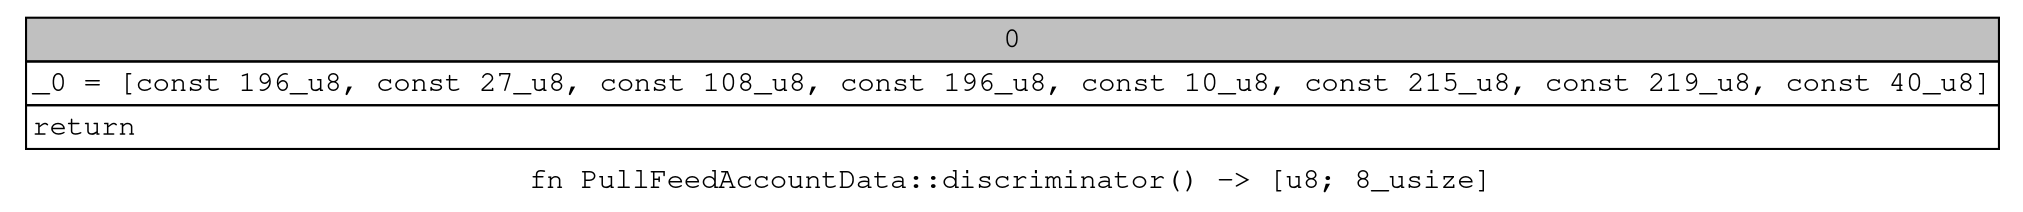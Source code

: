 digraph Mir_0_23 {
    graph [fontname="Courier, monospace"];
    node [fontname="Courier, monospace"];
    edge [fontname="Courier, monospace"];
    label=<fn PullFeedAccountData::discriminator() -&gt; [u8; 8_usize]<br align="left"/>>;
    bb0__0_23 [shape="none", label=<<table border="0" cellborder="1" cellspacing="0"><tr><td bgcolor="gray" align="center" colspan="1">0</td></tr><tr><td align="left" balign="left">_0 = [const 196_u8, const 27_u8, const 108_u8, const 196_u8, const 10_u8, const 215_u8, const 219_u8, const 40_u8]<br/></td></tr><tr><td align="left">return</td></tr></table>>];
}
